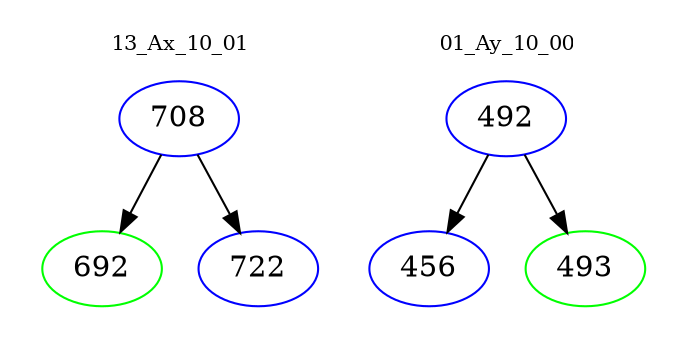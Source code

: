 digraph{
subgraph cluster_0 {
color = white
label = "13_Ax_10_01";
fontsize=10;
T0_708 [label="708", color="blue"]
T0_708 -> T0_692 [color="black"]
T0_692 [label="692", color="green"]
T0_708 -> T0_722 [color="black"]
T0_722 [label="722", color="blue"]
}
subgraph cluster_1 {
color = white
label = "01_Ay_10_00";
fontsize=10;
T1_492 [label="492", color="blue"]
T1_492 -> T1_456 [color="black"]
T1_456 [label="456", color="blue"]
T1_492 -> T1_493 [color="black"]
T1_493 [label="493", color="green"]
}
}
